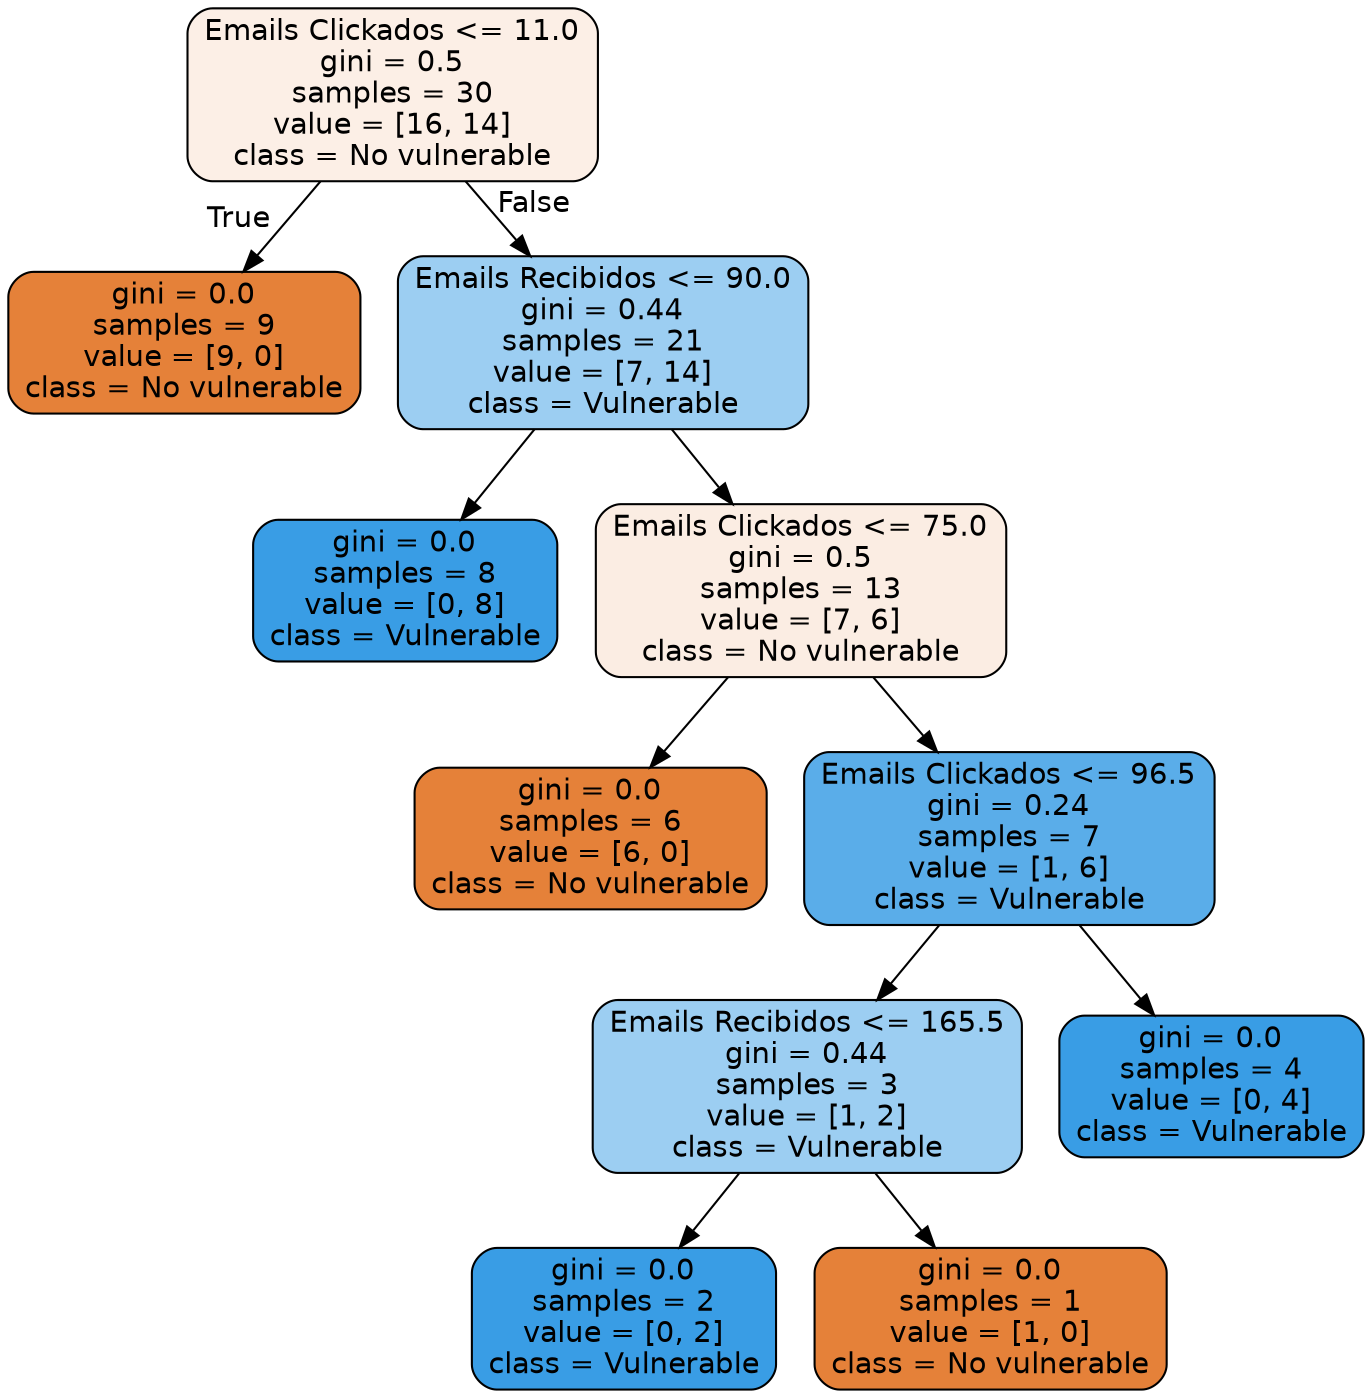 digraph Tree {
node [shape=box, style="filled, rounded", color="black", fontname="helvetica"] ;
edge [fontname="helvetica"] ;
0 [label="Emails Clickados <= 11.0\ngini = 0.5\nsamples = 30\nvalue = [16, 14]\nclass = No vulnerable", fillcolor="#fcefe6"] ;
1 [label="gini = 0.0\nsamples = 9\nvalue = [9, 0]\nclass = No vulnerable", fillcolor="#e58139"] ;
0 -> 1 [labeldistance=2.5, labelangle=45, headlabel="True"] ;
2 [label="Emails Recibidos <= 90.0\ngini = 0.44\nsamples = 21\nvalue = [7, 14]\nclass = Vulnerable", fillcolor="#9ccef2"] ;
0 -> 2 [labeldistance=2.5, labelangle=-45, headlabel="False"] ;
3 [label="gini = 0.0\nsamples = 8\nvalue = [0, 8]\nclass = Vulnerable", fillcolor="#399de5"] ;
2 -> 3 ;
4 [label="Emails Clickados <= 75.0\ngini = 0.5\nsamples = 13\nvalue = [7, 6]\nclass = No vulnerable", fillcolor="#fbede3"] ;
2 -> 4 ;
5 [label="gini = 0.0\nsamples = 6\nvalue = [6, 0]\nclass = No vulnerable", fillcolor="#e58139"] ;
4 -> 5 ;
6 [label="Emails Clickados <= 96.5\ngini = 0.24\nsamples = 7\nvalue = [1, 6]\nclass = Vulnerable", fillcolor="#5aade9"] ;
4 -> 6 ;
7 [label="Emails Recibidos <= 165.5\ngini = 0.44\nsamples = 3\nvalue = [1, 2]\nclass = Vulnerable", fillcolor="#9ccef2"] ;
6 -> 7 ;
8 [label="gini = 0.0\nsamples = 2\nvalue = [0, 2]\nclass = Vulnerable", fillcolor="#399de5"] ;
7 -> 8 ;
9 [label="gini = 0.0\nsamples = 1\nvalue = [1, 0]\nclass = No vulnerable", fillcolor="#e58139"] ;
7 -> 9 ;
10 [label="gini = 0.0\nsamples = 4\nvalue = [0, 4]\nclass = Vulnerable", fillcolor="#399de5"] ;
6 -> 10 ;
}